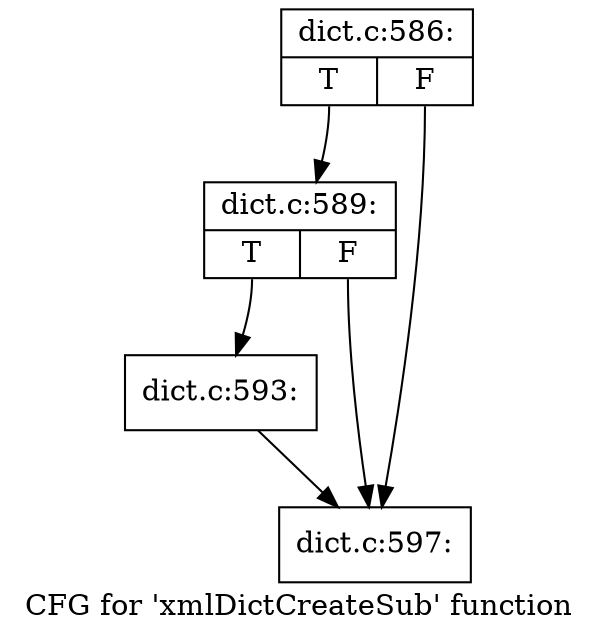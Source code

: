 digraph "CFG for 'xmlDictCreateSub' function" {
	label="CFG for 'xmlDictCreateSub' function";

	Node0x48aa5b0 [shape=record,label="{dict.c:586:|{<s0>T|<s1>F}}"];
	Node0x48aa5b0:s0 -> Node0x48aa470;
	Node0x48aa5b0:s1 -> Node0x48aa420;
	Node0x48aa470 [shape=record,label="{dict.c:589:|{<s0>T|<s1>F}}"];
	Node0x48aa470:s0 -> Node0x48aa3d0;
	Node0x48aa470:s1 -> Node0x48aa420;
	Node0x48aa3d0 [shape=record,label="{dict.c:593:}"];
	Node0x48aa3d0 -> Node0x48aa420;
	Node0x48aa420 [shape=record,label="{dict.c:597:}"];
}
